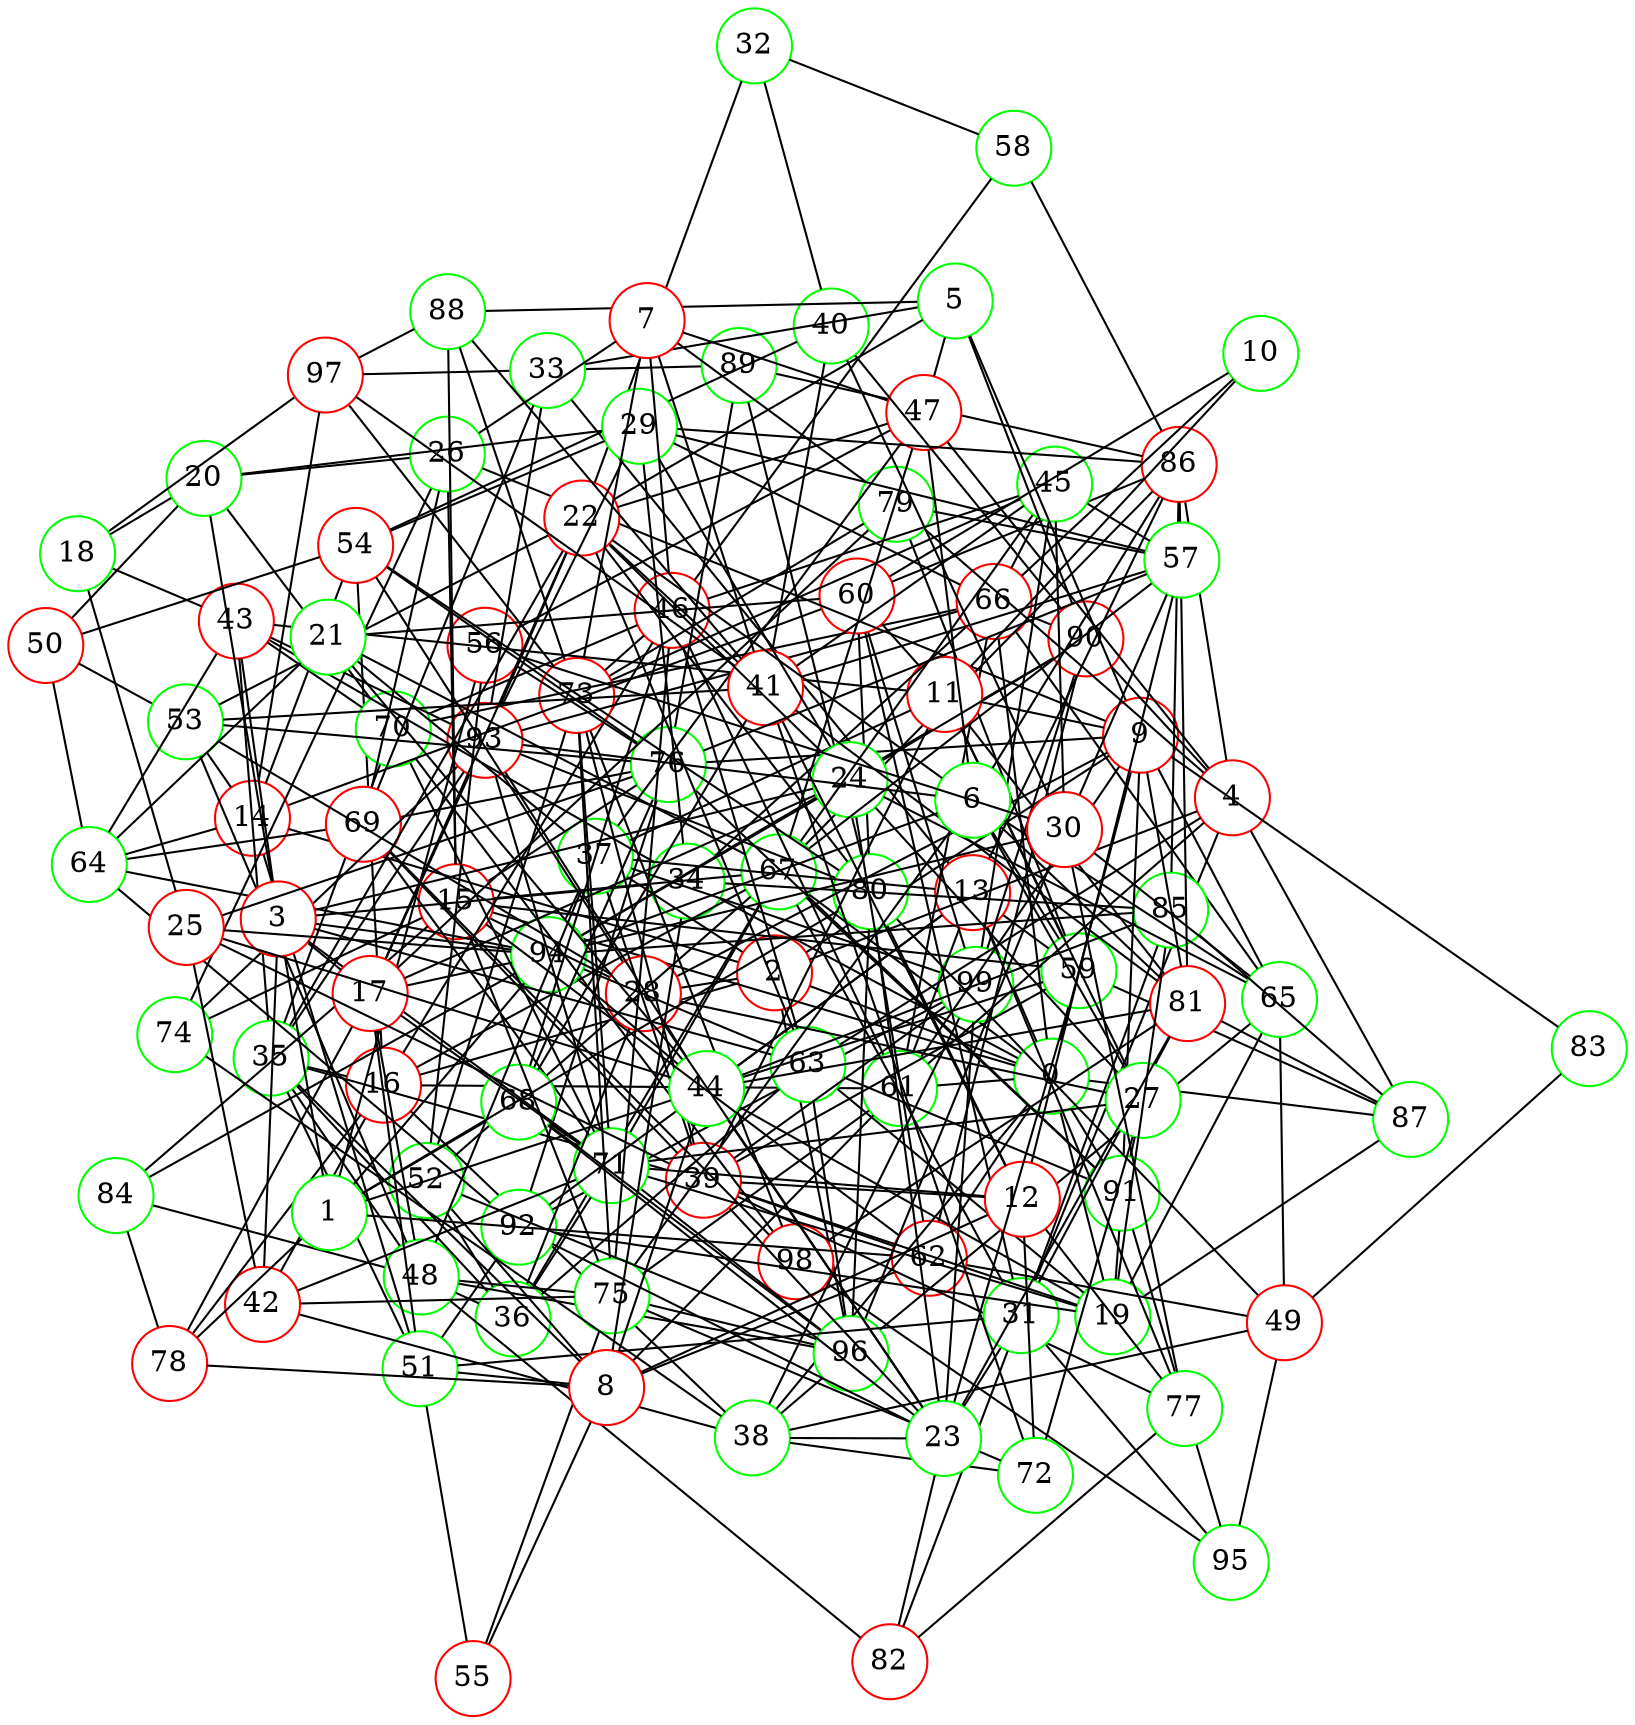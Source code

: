 graph {
graph ["layout"="fdp"]
node ["style"="filled","fillcolor"="white","fixedsize"="true","shape"="circle"]
"0" ["color"="green"]
"2" ["color"="red"]
"16" ["color"="red"]
"35" ["color"="green"]
"48" ["color"="green"]
"96" ["color"="green"]
"82" ["color"="red"]
"84" ["color"="green"]
"94" ["color"="green"]
"53" ["color"="green"]
"76" ["color"="green"]
"89" ["color"="green"]
"97" ["color"="red"]
"91" ["color"="green"]
"95" ["color"="green"]
"98" ["color"="red"]
"92" ["color"="green"]
"99" ["color"="green"]
"75" ["color"="green"]
"51" ["color"="green"]
"55" ["color"="red"]
"36" ["color"="green"]
"67" ["color"="green"]
"71" ["color"="green"]
"73" ["color"="red"]
"88" ["color"="green"]
"79" ["color"="green"]
"93" ["color"="red"]
"86" ["color"="red"]
"52" ["color"="green"]
"56" ["color"="red"]
"63" ["color"="green"]
"70" ["color"="green"]
"39" ["color"="red"]
"69" ["color"="red"]
"77" ["color"="green"]
"59" ["color"="green"]
"87" ["color"="green"]
"62" ["color"="red"]
"90" ["color"="red"]
"43" ["color"="red"]
"64" ["color"="green"]
"38" ["color"="green"]
"49" ["color"="red"]
"80" ["color"="green"]
"65" ["color"="green"]
"66" ["color"="red"]
"83" ["color"="green"]
"72" ["color"="green"]
"42" ["color"="red"]
"74" ["color"="green"]
"54" ["color"="red"]
"61" ["color"="green"]
"46" ["color"="red"]
"68" ["color"="green"]
"58" ["color"="green"]
"78" ["color"="red"]
"4" ["color"="red"]
"31" ["color"="green"]
"81" ["color"="red"]
"85" ["color"="green"]
"60" ["color"="red"]
"47" ["color"="red"]
"37" ["color"="green"]
"9" ["color"="red"]
"26" ["color"="green"]
"11" ["color"="red"]
"27" ["color"="green"]
"28" ["color"="red"]
"14" ["color"="red"]
"34" ["color"="green"]
"13" ["color"="red"]
"33" ["color"="green"]
"44" ["color"="green"]
"15" ["color"="red"]
"19" ["color"="green"]
"1" ["color"="green"]
"3" ["color"="red"]
"17" ["color"="red"]
"22" ["color"="red"]
"32" ["color"="green"]
"40" ["color"="green"]
"41" ["color"="red"]
"57" ["color"="green"]
"45" ["color"="green"]
"24" ["color"="green"]
"29" ["color"="green"]
"20" ["color"="green"]
"50" ["color"="red"]
"5" ["color"="green"]
"6" ["color"="green"]
"7" ["color"="red"]
"8" ["color"="red"]
"12" ["color"="red"]
"10" ["color"="green"]
"18" ["color"="green"]
"25" ["color"="red"]
"21" ["color"="green"]
"23" ["color"="green"]
"30" ["color"="red"]
"0" -- "2"
"0" -- "34"
"0" -- "66"
"0" -- "67"
"0" -- "38"
"0" -- "9"
"0" -- "13"
"0" -- "15"
"0" -- "19"
"0" -- "87"
"0" -- "59"
"0" -- "91"
"0" -- "61"
"0" -- "62"
"2" -- "16"
"2" -- "96"
"2" -- "4"
"2" -- "37"
"2" -- "9"
"2" -- "28"
"2" -- "14"
"16" -- "35"
"16" -- "67"
"16" -- "38"
"16" -- "54"
"16" -- "42"
"16" -- "61"
"16" -- "46"
"16" -- "78"
"35" -- "48"
"35" -- "51"
"35" -- "36"
"35" -- "70"
"35" -- "39"
"35" -- "43"
"35" -- "93"
"48" -- "96"
"48" -- "82"
"48" -- "84"
"48" -- "53"
"48" -- "75"
"84" -- "94"
"53" -- "76"
"76" -- "89"
"76" -- "91"
"76" -- "92"
"89" -- "97"
"91" -- "94"
"91" -- "95"
"95" -- "98"
"92" -- "99"
"75" -- "96"
"51" -- "55"
"51" -- "92"
"55" -- "75"
"36" -- "48"
"36" -- "67"
"36" -- "52"
"36" -- "71"
"36" -- "63"
"67" -- "71"
"67" -- "86"
"67" -- "91"
"71" -- "96"
"71" -- "73"
"71" -- "93"
"73" -- "97"
"73" -- "98"
"73" -- "88"
"73" -- "75"
"73" -- "79"
"88" -- "97"
"86" -- "89"
"52" -- "96"
"52" -- "67"
"52" -- "56"
"52" -- "73"
"56" -- "76"
"63" -- "96"
"70" -- "98"
"70" -- "71"
"39" -- "99"
"39" -- "69"
"39" -- "73"
"39" -- "77"
"39" -- "59"
"39" -- "62"
"69" -- "98"
"69" -- "71"
"69" -- "76"
"77" -- "82"
"59" -- "87"
"59" -- "79"
"62" -- "90"
"90" -- "99"
"90" -- "94"
"43" -- "64"
"43" -- "70"
"43" -- "93"
"64" -- "69"
"64" -- "92"
"64" -- "94"
"38" -- "96"
"38" -- "49"
"38" -- "99"
"38" -- "72"
"38" -- "42"
"38" -- "74"
"49" -- "80"
"49" -- "65"
"49" -- "83"
"49" -- "62"
"49" -- "95"
"80" -- "96"
"80" -- "89"
"80" -- "93"
"65" -- "96"
"65" -- "66"
"66" -- "70"
"66" -- "90"
"66" -- "93"
"72" -- "75"
"42" -- "71"
"42" -- "75"
"74" -- "93"
"54" -- "80"
"54" -- "76"
"61" -- "66"
"61" -- "75"
"46" -- "68"
"46" -- "70"
"46" -- "73"
"46" -- "58"
"46" -- "75"
"46" -- "61"
"46" -- "63"
"68" -- "96"
"68" -- "71"
"68" -- "76"
"58" -- "86"
"78" -- "84"
"4" -- "86"
"4" -- "87"
"4" -- "90"
"4" -- "61"
"4" -- "31"
"4" -- "47"
"4" -- "63"
"4" -- "79"
"31" -- "81"
"31" -- "82"
"31" -- "51"
"31" -- "67"
"31" -- "85"
"31" -- "60"
"31" -- "95"
"81" -- "98"
"81" -- "86"
"81" -- "87"
"85" -- "86"
"85" -- "87"
"85" -- "94"
"60" -- "80"
"60" -- "99"
"60" -- "86"
"47" -- "67"
"47" -- "56"
"37" -- "48"
"37" -- "99"
"37" -- "39"
"37" -- "94"
"37" -- "47"
"9" -- "65"
"9" -- "81"
"9" -- "83"
"9" -- "26"
"9" -- "11"
"9" -- "91"
"9" -- "28"
"9" -- "76"
"9" -- "61"
"26" -- "69"
"26" -- "74"
"11" -- "81"
"11" -- "37"
"11" -- "39"
"11" -- "27"
"11" -- "43"
"11" -- "59"
"11" -- "60"
"27" -- "71"
"27" -- "72"
"27" -- "91"
"27" -- "28"
"28" -- "36"
"28" -- "53"
"28" -- "54"
"14" -- "64"
"14" -- "97"
"14" -- "51"
"14" -- "53"
"14" -- "54"
"14" -- "60"
"34" -- "66"
"34" -- "85"
"34" -- "43"
"13" -- "33"
"13" -- "37"
"13" -- "86"
"13" -- "59"
"13" -- "44"
"13" -- "92"
"13" -- "61"
"13" -- "77"
"33" -- "69"
"33" -- "93"
"44" -- "81"
"44" -- "85"
"44" -- "59"
"44" -- "93"
"44" -- "94"
"15" -- "67"
"15" -- "84"
"15" -- "88"
"15" -- "26"
"15" -- "74"
"15" -- "59"
"15" -- "75"
"15" -- "28"
"15" -- "76"
"15" -- "62"
"19" -- "65"
"19" -- "85"
"19" -- "39"
"19" -- "71"
"19" -- "87"
"19" -- "91"
"19" -- "44"
"19" -- "92"
"19" -- "63"
"1" -- "80"
"1" -- "3"
"1" -- "68"
"1" -- "56"
"1" -- "44"
"1" -- "62"
"1" -- "78"
"1" -- "94"
"3" -- "17"
"3" -- "34"
"3" -- "20"
"3" -- "71"
"3" -- "24"
"3" -- "42"
"3" -- "43"
"3" -- "94"
"3" -- "63"
"17" -- "48"
"17" -- "51"
"17" -- "22"
"17" -- "71"
"17" -- "24"
"17" -- "93"
"17" -- "78"
"17" -- "94"
"17" -- "79"
"22" -- "32"
"22" -- "80"
"22" -- "35"
"22" -- "53"
"22" -- "24"
"22" -- "41"
"22" -- "93"
"22" -- "47"
"22" -- "63"
"32" -- "40"
"32" -- "58"
"40" -- "54"
"40" -- "41"
"40" -- "90"
"41" -- "81"
"41" -- "97"
"41" -- "68"
"41" -- "53"
"41" -- "72"
"41" -- "88"
"41" -- "57"
"41" -- "45"
"57" -- "67"
"57" -- "76"
"57" -- "79"
"45" -- "66"
"45" -- "67"
"45" -- "99"
"45" -- "57"
"45" -- "73"
"45" -- "46"
"24" -- "65"
"24" -- "90"
"24" -- "27"
"24" -- "29"
"24" -- "62"
"24" -- "94"
"29" -- "34"
"29" -- "66"
"29" -- "54"
"29" -- "86"
"29" -- "57"
"29" -- "93"
"20" -- "50"
"20" -- "70"
"20" -- "26"
"20" -- "29"
"50" -- "64"
"50" -- "53"
"50" -- "54"
"5" -- "33"
"5" -- "22"
"5" -- "88"
"5" -- "9"
"5" -- "90"
"5" -- "47"
"6" -- "65"
"6" -- "81"
"6" -- "22"
"6" -- "86"
"6" -- "27"
"6" -- "59"
"6" -- "75"
"6" -- "93"
"6" -- "94"
"6" -- "47"
"7" -- "41"
"7" -- "73"
"7" -- "26"
"7" -- "46"
"7" -- "47"
"7" -- "79"
"8" -- "34"
"8" -- "35"
"8" -- "51"
"8" -- "52"
"8" -- "55"
"8" -- "12"
"8" -- "44"
"8" -- "61"
"8" -- "62"
"8" -- "78"
"12" -- "80"
"12" -- "39"
"12" -- "71"
"12" -- "72"
"12" -- "41"
"12" -- "57"
"12" -- "77"
"10" -- "66"
"10" -- "11"
"10" -- "60"
"18" -- "97"
"18" -- "20"
"18" -- "25"
"18" -- "43"
"25" -- "39"
"25" -- "42"
"25" -- "44"
"25" -- "76"
"25" -- "94"
"21" -- "64"
"21" -- "67"
"21" -- "37"
"21" -- "44"
"21" -- "60"
"23" -- "80"
"23" -- "81"
"23" -- "82"
"23" -- "99"
"23" -- "68"
"23" -- "38"
"23" -- "39"
"23" -- "59"
"23" -- "28"
"23" -- "44"
"23" -- "92"
"23" -- "31"
"30" -- "96"
"30" -- "65"
"30" -- "40"
"30" -- "56"
"30" -- "57"
"30" -- "45"
"30" -- "77"
"30" -- "94"
}